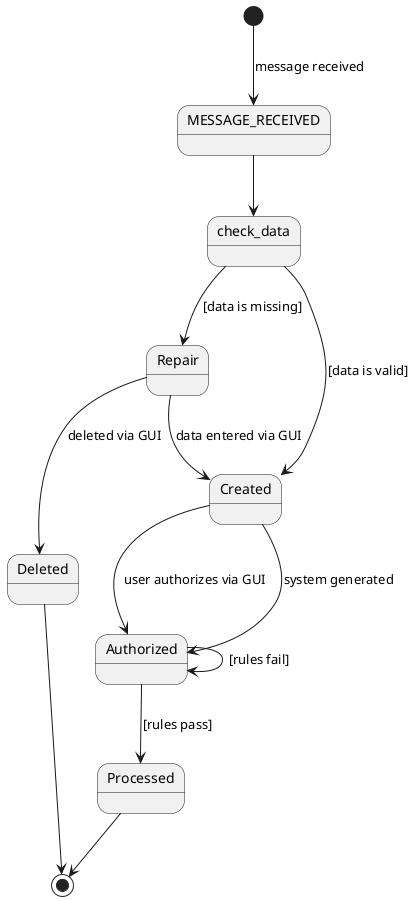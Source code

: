 @startuml
[*] --> MESSAGE_RECEIVED : message received

MESSAGE_RECEIVED --> check_data

state check_data <<choice>>

check_data --> Repair : [data is missing]
check_data --> Created : [data is valid]

Repair --> Created : data entered via GUI
Repair --> Deleted : deleted via GUI

Created --> Authorized : system generated
Created --> Authorized : user authorizes via GUI

Authorized --> Authorized : [rules fail]
Authorized --> Processed : [rules pass]

Deleted --> [*]
Processed --> [*]
@enduml
